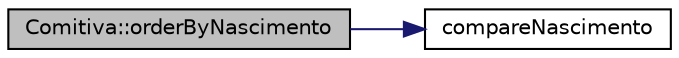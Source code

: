 digraph "Comitiva::orderByNascimento"
{
 // LATEX_PDF_SIZE
  edge [fontname="Helvetica",fontsize="10",labelfontname="Helvetica",labelfontsize="10"];
  node [fontname="Helvetica",fontsize="10",shape=record];
  rankdir="LR";
  Node1 [label="Comitiva::orderByNascimento",height=0.2,width=0.4,color="black", fillcolor="grey75", style="filled", fontcolor="black",tooltip="Mostra todos os elementos ordenados pelo nascimento."];
  Node1 -> Node2 [color="midnightblue",fontsize="10",style="solid",fontname="Helvetica"];
  Node2 [label="compareNascimento",height=0.2,width=0.4,color="black", fillcolor="white", style="filled",URL="$_comitiva_8cpp.html#ae3e054e285c43baeee3ca1ce92be46ea",tooltip=" "];
}
